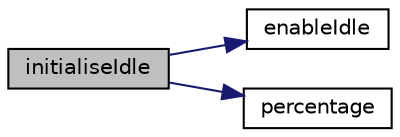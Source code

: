 digraph "initialiseIdle"
{
 // LATEX_PDF_SIZE
  edge [fontname="Helvetica",fontsize="10",labelfontname="Helvetica",labelfontsize="10"];
  node [fontname="Helvetica",fontsize="10",shape=record];
  rankdir="LR";
  Node11 [label="initialiseIdle",height=0.2,width=0.4,color="black", fillcolor="grey75", style="filled", fontcolor="black",tooltip=" "];
  Node11 -> Node12 [color="midnightblue",fontsize="10",style="solid",fontname="Helvetica"];
  Node12 [label="enableIdle",height=0.2,width=0.4,color="black", fillcolor="white", style="filled",URL="$idle_8ino.html#a36e66b40229b22fda00d5e7fcd67da1a",tooltip=" "];
  Node11 -> Node13 [color="midnightblue",fontsize="10",style="solid",fontname="Helvetica"];
  Node13 [label="percentage",height=0.2,width=0.4,color="black", fillcolor="white", style="filled",URL="$maths_8h.html#ad15d7632e1bee5ab5f88b05896b4a94e",tooltip=" "];
}
